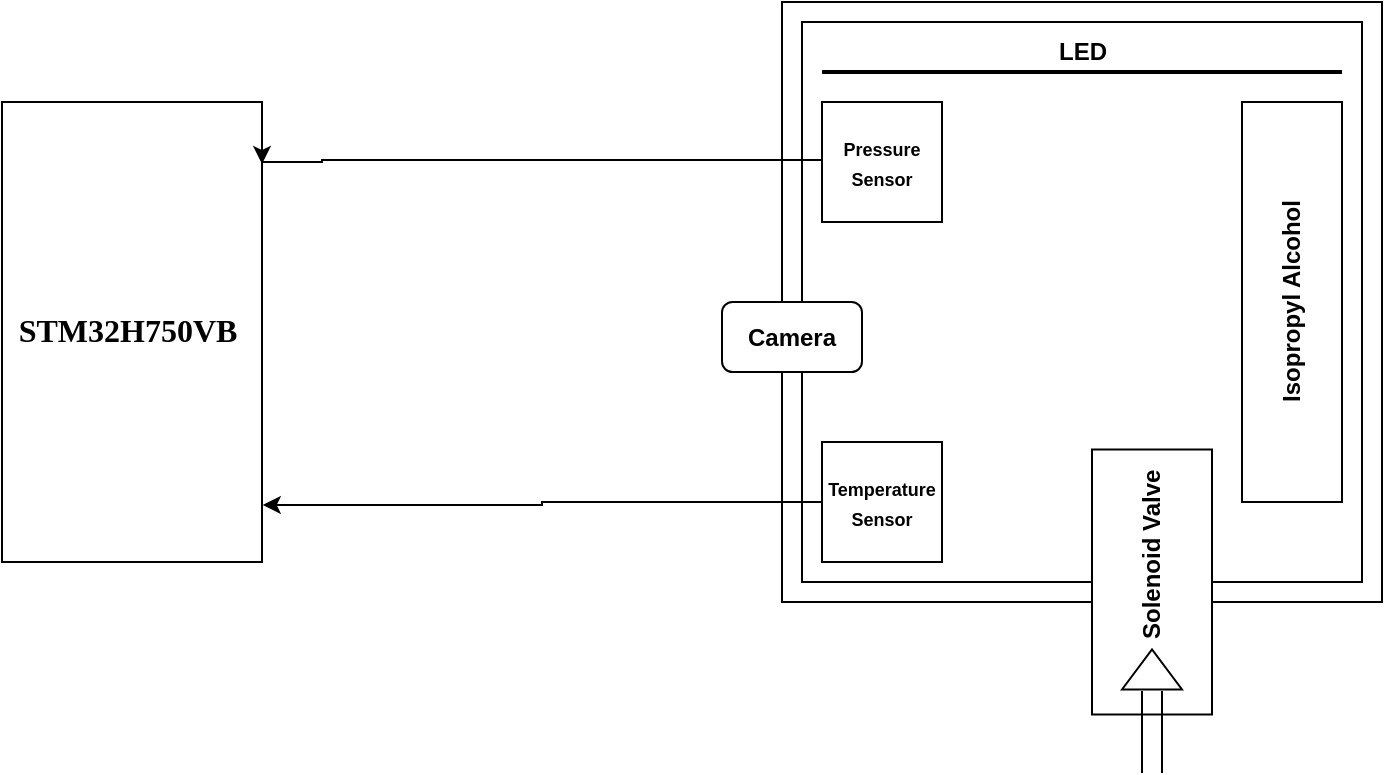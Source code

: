 <mxfile version="24.3.1" type="github">
  <diagram name="Page-1" id="IClFZ-mQC-XqtTfSZbQw">
    <mxGraphModel dx="614" dy="294" grid="1" gridSize="10" guides="1" tooltips="1" connect="1" arrows="1" fold="1" page="1" pageScale="1" pageWidth="827" pageHeight="1169" math="0" shadow="0">
      <root>
        <mxCell id="0" />
        <mxCell id="1" parent="0" />
        <mxCell id="Lu5b3lH1lwCea083h_Vl-2" value="&lt;span style=&quot;font-size: 12pt; line-height: 115%; font-family: Times, serif;&quot; lang=&quot;EN&quot;&gt;&lt;b&gt;STM32H750VB&amp;nbsp;&lt;/b&gt;&lt;/span&gt;" style="rounded=0;whiteSpace=wrap;html=1;" vertex="1" parent="1">
          <mxGeometry x="90" y="150" width="130" height="230" as="geometry" />
        </mxCell>
        <mxCell id="Lu5b3lH1lwCea083h_Vl-3" value="" style="whiteSpace=wrap;html=1;aspect=fixed;" vertex="1" parent="1">
          <mxGeometry x="480" y="100" width="300" height="300" as="geometry" />
        </mxCell>
        <mxCell id="Lu5b3lH1lwCea083h_Vl-4" value="" style="whiteSpace=wrap;html=1;aspect=fixed;" vertex="1" parent="1">
          <mxGeometry x="490" y="110" width="280" height="280" as="geometry" />
        </mxCell>
        <mxCell id="Lu5b3lH1lwCea083h_Vl-16" value="&lt;b&gt;LED&lt;/b&gt;" style="text;html=1;align=center;verticalAlign=middle;resizable=0;points=[];autosize=1;strokeColor=none;fillColor=none;" vertex="1" parent="1">
          <mxGeometry x="605" y="110" width="50" height="30" as="geometry" />
        </mxCell>
        <mxCell id="Lu5b3lH1lwCea083h_Vl-33" style="edgeStyle=orthogonalEdgeStyle;rounded=0;orthogonalLoop=1;jettySize=auto;html=1;" edge="1" parent="1">
          <mxGeometry relative="1" as="geometry">
            <mxPoint x="220" y="181" as="targetPoint" />
            <mxPoint x="500" y="179" as="sourcePoint" />
            <Array as="points">
              <mxPoint x="250" y="179" />
              <mxPoint x="250" y="180" />
              <mxPoint x="220" y="180" />
            </Array>
          </mxGeometry>
        </mxCell>
        <mxCell id="Lu5b3lH1lwCea083h_Vl-18" value="&lt;b&gt;&lt;font style=&quot;font-size: 9px;&quot;&gt;Pressure Sensor&lt;/font&gt;&lt;/b&gt;" style="rounded=0;whiteSpace=wrap;html=1;" vertex="1" parent="1">
          <mxGeometry x="500" y="150" width="60" height="60" as="geometry" />
        </mxCell>
        <mxCell id="Lu5b3lH1lwCea083h_Vl-34" style="edgeStyle=orthogonalEdgeStyle;rounded=0;orthogonalLoop=1;jettySize=auto;html=1;entryX=1.003;entryY=0.876;entryDx=0;entryDy=0;entryPerimeter=0;" edge="1" parent="1" source="Lu5b3lH1lwCea083h_Vl-19" target="Lu5b3lH1lwCea083h_Vl-2">
          <mxGeometry relative="1" as="geometry">
            <mxPoint x="230" y="350" as="targetPoint" />
          </mxGeometry>
        </mxCell>
        <mxCell id="Lu5b3lH1lwCea083h_Vl-19" value="&lt;b&gt;&lt;font style=&quot;font-size: 9px;&quot;&gt;Temperature Sensor&lt;/font&gt;&lt;/b&gt;" style="rounded=0;whiteSpace=wrap;html=1;" vertex="1" parent="1">
          <mxGeometry x="500" y="320" width="60" height="60" as="geometry" />
        </mxCell>
        <mxCell id="Lu5b3lH1lwCea083h_Vl-20" value="" style="rounded=0;whiteSpace=wrap;html=1;" vertex="1" parent="1">
          <mxGeometry x="710" y="150" width="50" height="200" as="geometry" />
        </mxCell>
        <mxCell id="Lu5b3lH1lwCea083h_Vl-21" value="&lt;b&gt;Isopropyl Alcohol&lt;/b&gt;" style="text;html=1;align=center;verticalAlign=middle;resizable=0;points=[];autosize=1;strokeColor=none;fillColor=none;rotation=-90;" vertex="1" parent="1">
          <mxGeometry x="675" y="235" width="120" height="30" as="geometry" />
        </mxCell>
        <mxCell id="Lu5b3lH1lwCea083h_Vl-23" value="" style="line;strokeWidth=2;html=1;" vertex="1" parent="1">
          <mxGeometry x="500" y="130" width="260" height="10" as="geometry" />
        </mxCell>
        <mxCell id="Lu5b3lH1lwCea083h_Vl-25" value="&lt;b&gt;&amp;nbsp; &amp;nbsp; &amp;nbsp; &amp;nbsp; Solenoid Valve&lt;/b&gt;" style="html=1;whiteSpace=wrap;container=1;recursiveResize=0;collapsible=0;rotation=-90;" vertex="1" parent="1">
          <mxGeometry x="598.75" y="360" width="132.5" height="60" as="geometry" />
        </mxCell>
        <mxCell id="Lu5b3lH1lwCea083h_Vl-26" value="" style="triangle;html=1;whiteSpace=wrap;rotation=-90;" vertex="1" parent="Lu5b3lH1lwCea083h_Vl-25">
          <mxGeometry x="56.25" y="58.75" width="20" height="30" as="geometry" />
        </mxCell>
        <mxCell id="Lu5b3lH1lwCea083h_Vl-27" value="" style="shape=partialRectangle;whiteSpace=wrap;html=1;left=0;right=0;fillColor=none;rotation=-90;" vertex="1" parent="1">
          <mxGeometry x="645" y="460" width="40" height="10" as="geometry" />
        </mxCell>
        <mxCell id="Lu5b3lH1lwCea083h_Vl-32" value="&lt;b&gt;Camera&lt;/b&gt;" style="rounded=1;whiteSpace=wrap;html=1;" vertex="1" parent="1">
          <mxGeometry x="450" y="250" width="70" height="35" as="geometry" />
        </mxCell>
      </root>
    </mxGraphModel>
  </diagram>
</mxfile>

